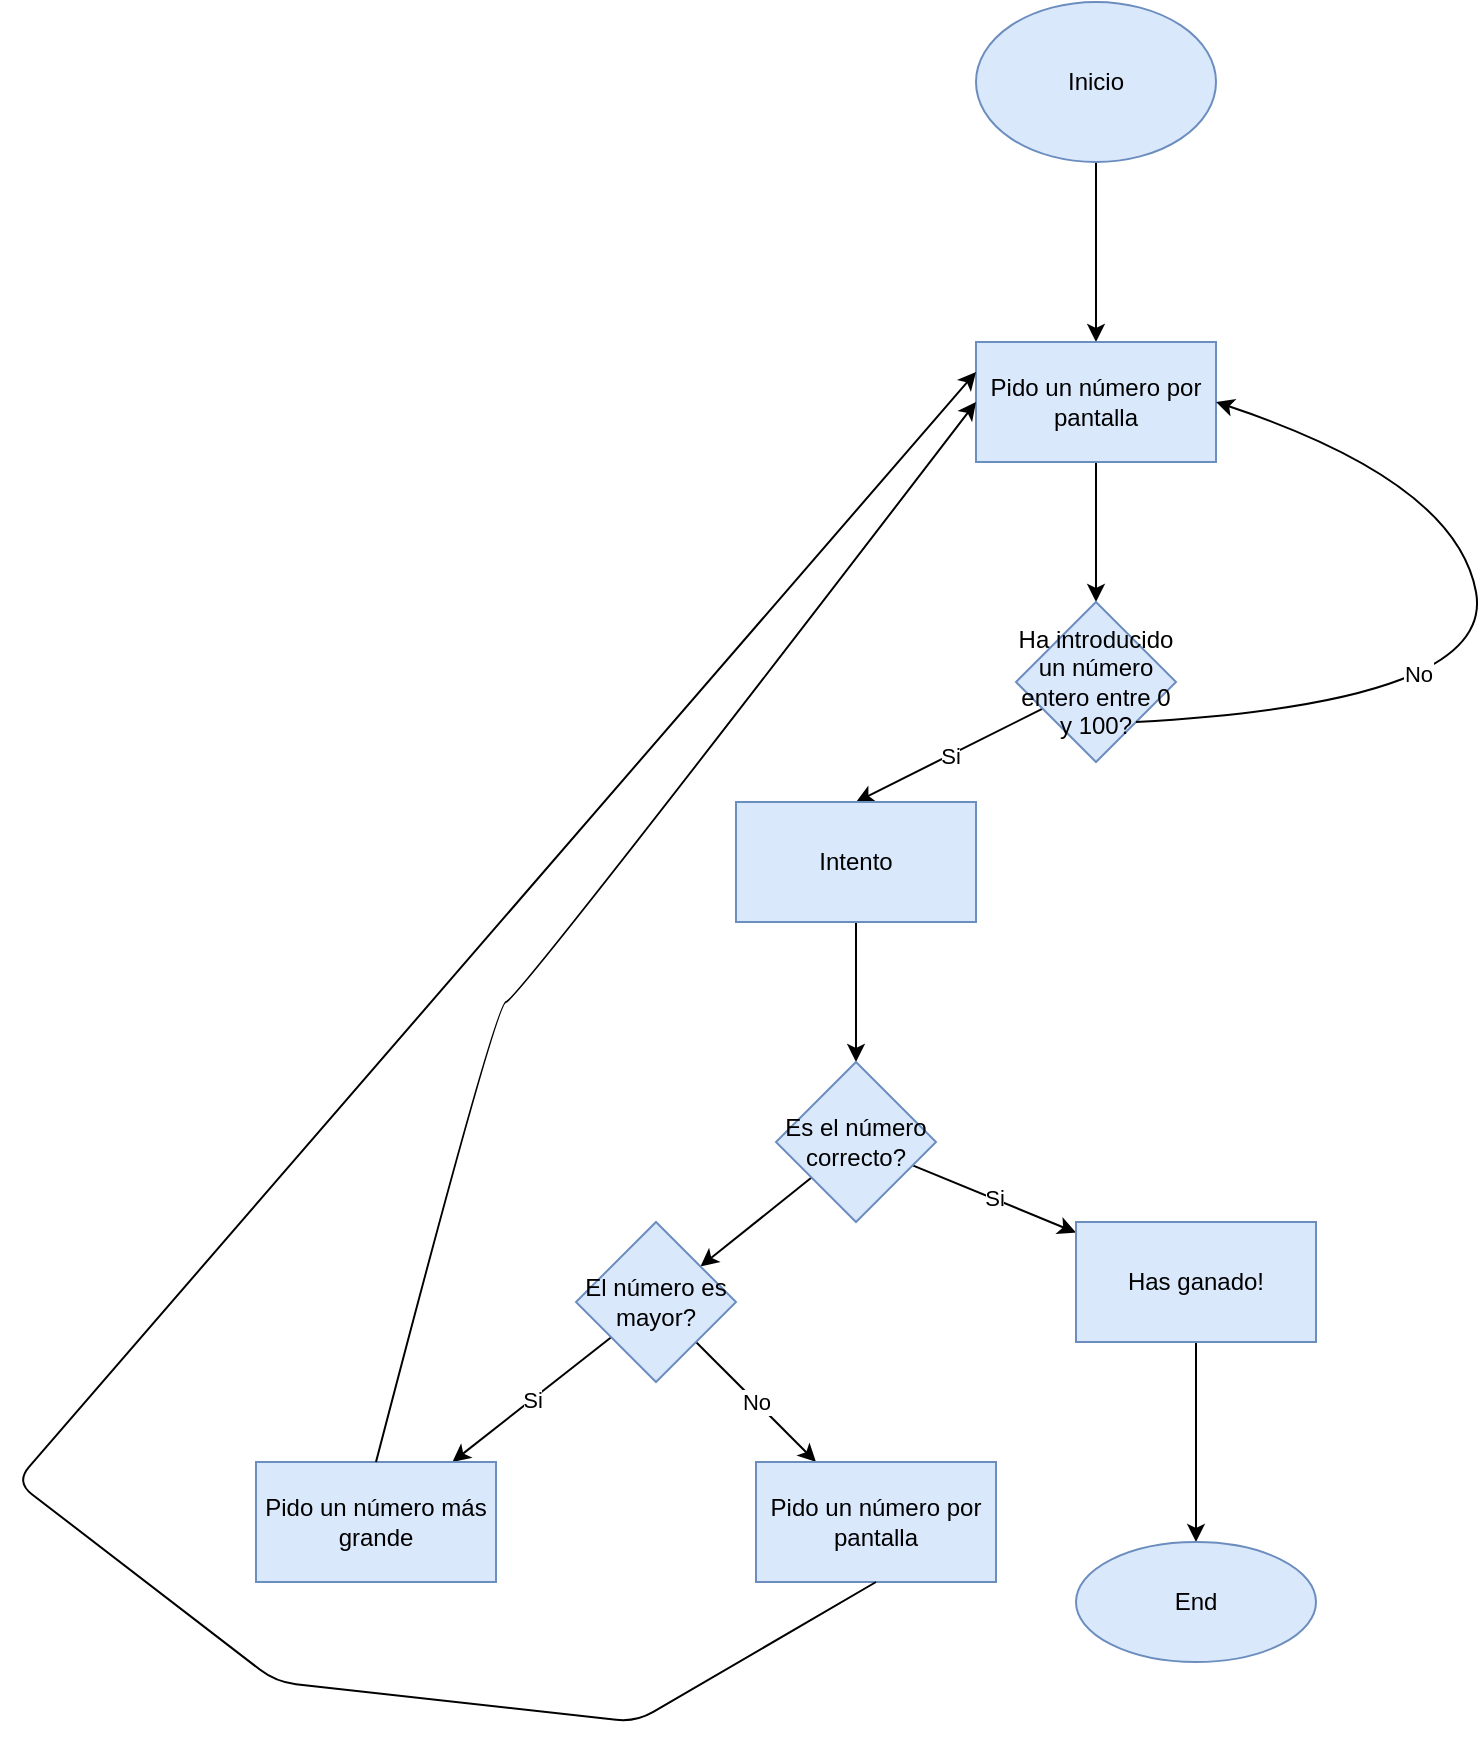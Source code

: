 <mxfile>
    <diagram id="c6VW4PrFFRq7E7xMPB68" name="Página-1">
        <mxGraphModel dx="2082" dy="898" grid="1" gridSize="10" guides="1" tooltips="1" connect="1" arrows="1" fold="1" page="1" pageScale="1" pageWidth="827" pageHeight="1169" math="0" shadow="0">
            <root>
                <mxCell id="0"/>
                <mxCell id="1" parent="0"/>
                <mxCell id="4" value="" style="edgeStyle=none;html=1;" edge="1" parent="1" source="2" target="3">
                    <mxGeometry relative="1" as="geometry"/>
                </mxCell>
                <mxCell id="2" value="Inicio" style="ellipse;whiteSpace=wrap;html=1;fillColor=#dae8fc;strokeColor=#6c8ebf;" vertex="1" parent="1">
                    <mxGeometry x="290" y="220" width="120" height="80" as="geometry"/>
                </mxCell>
                <mxCell id="6" value="" style="edgeStyle=none;html=1;" edge="1" parent="1" source="3" target="5">
                    <mxGeometry relative="1" as="geometry"/>
                </mxCell>
                <mxCell id="3" value="Pido un número por pantalla" style="whiteSpace=wrap;html=1;fillColor=#dae8fc;strokeColor=#6c8ebf;" vertex="1" parent="1">
                    <mxGeometry x="290" y="390" width="120" height="60" as="geometry"/>
                </mxCell>
                <mxCell id="8" value="Si" style="edgeStyle=none;html=1;entryX=0.5;entryY=0;entryDx=0;entryDy=0;" edge="1" parent="1" source="5" target="16">
                    <mxGeometry relative="1" as="geometry">
                        <mxPoint x="240" y="620" as="targetPoint"/>
                    </mxGeometry>
                </mxCell>
                <mxCell id="5" value="Ha introducido un número entero entre 0 y 100?" style="rhombus;whiteSpace=wrap;html=1;fillColor=#dae8fc;strokeColor=#6c8ebf;" vertex="1" parent="1">
                    <mxGeometry x="310" y="520" width="80" height="80" as="geometry"/>
                </mxCell>
                <mxCell id="11" value="" style="curved=1;endArrow=classic;html=1;exitX=1;exitY=1;exitDx=0;exitDy=0;entryX=1;entryY=0.5;entryDx=0;entryDy=0;" edge="1" parent="1" source="5" target="3">
                    <mxGeometry width="50" height="50" relative="1" as="geometry">
                        <mxPoint x="510" y="620" as="sourcePoint"/>
                        <mxPoint x="550" y="520" as="targetPoint"/>
                        <Array as="points">
                            <mxPoint x="550" y="570"/>
                            <mxPoint x="530" y="460"/>
                        </Array>
                    </mxGeometry>
                </mxCell>
                <mxCell id="13" value="No" style="edgeLabel;html=1;align=center;verticalAlign=middle;resizable=0;points=[];" vertex="1" connectable="0" parent="11">
                    <mxGeometry x="-0.322" y="16" relative="1" as="geometry">
                        <mxPoint as="offset"/>
                    </mxGeometry>
                </mxCell>
                <mxCell id="18" value="" style="edgeStyle=none;html=1;" edge="1" parent="1" source="16" target="17">
                    <mxGeometry relative="1" as="geometry"/>
                </mxCell>
                <mxCell id="16" value="Intento" style="rounded=0;whiteSpace=wrap;html=1;fillColor=#dae8fc;strokeColor=#6c8ebf;" vertex="1" parent="1">
                    <mxGeometry x="170" y="620" width="120" height="60" as="geometry"/>
                </mxCell>
                <mxCell id="20" value="Si" style="edgeStyle=none;html=1;" edge="1" parent="1" source="17" target="19">
                    <mxGeometry relative="1" as="geometry"/>
                </mxCell>
                <mxCell id="26" value="" style="edgeStyle=none;html=1;" edge="1" parent="1" source="17" target="25">
                    <mxGeometry relative="1" as="geometry"/>
                </mxCell>
                <mxCell id="17" value="Es el número correcto?" style="rhombus;whiteSpace=wrap;html=1;fillColor=#dae8fc;strokeColor=#6c8ebf;rounded=0;" vertex="1" parent="1">
                    <mxGeometry x="190" y="750" width="80" height="80" as="geometry"/>
                </mxCell>
                <mxCell id="22" value="" style="edgeStyle=none;html=1;" edge="1" parent="1" source="19" target="21">
                    <mxGeometry relative="1" as="geometry"/>
                </mxCell>
                <mxCell id="19" value="Has ganado!" style="whiteSpace=wrap;html=1;fillColor=#dae8fc;strokeColor=#6c8ebf;rounded=0;" vertex="1" parent="1">
                    <mxGeometry x="340" y="830" width="120" height="60" as="geometry"/>
                </mxCell>
                <mxCell id="21" value="End" style="ellipse;whiteSpace=wrap;html=1;fillColor=#dae8fc;strokeColor=#6c8ebf;rounded=0;" vertex="1" parent="1">
                    <mxGeometry x="340" y="990" width="120" height="60" as="geometry"/>
                </mxCell>
                <mxCell id="28" value="Si" style="edgeStyle=none;html=1;" edge="1" parent="1" source="25" target="27">
                    <mxGeometry relative="1" as="geometry"/>
                </mxCell>
                <mxCell id="30" value="No" style="edgeStyle=none;html=1;" edge="1" parent="1" source="25" target="29">
                    <mxGeometry relative="1" as="geometry"/>
                </mxCell>
                <mxCell id="25" value="El número es mayor?" style="rhombus;whiteSpace=wrap;html=1;fillColor=#dae8fc;strokeColor=#6c8ebf;rounded=0;" vertex="1" parent="1">
                    <mxGeometry x="90" y="830" width="80" height="80" as="geometry"/>
                </mxCell>
                <mxCell id="27" value="Pido un número más grande" style="whiteSpace=wrap;html=1;fillColor=#dae8fc;strokeColor=#6c8ebf;rounded=0;" vertex="1" parent="1">
                    <mxGeometry x="-70" y="950" width="120" height="60" as="geometry"/>
                </mxCell>
                <mxCell id="29" value="Pido un número por pantalla" style="whiteSpace=wrap;html=1;fillColor=#dae8fc;strokeColor=#6c8ebf;rounded=0;" vertex="1" parent="1">
                    <mxGeometry x="180" y="950" width="120" height="60" as="geometry"/>
                </mxCell>
                <mxCell id="32" value="" style="curved=1;endArrow=classic;html=1;exitX=0.5;exitY=0;exitDx=0;exitDy=0;entryX=0;entryY=0.5;entryDx=0;entryDy=0;" edge="1" parent="1" source="27" target="3">
                    <mxGeometry width="50" height="50" relative="1" as="geometry">
                        <mxPoint x="-40" y="880" as="sourcePoint"/>
                        <mxPoint x="10" y="830" as="targetPoint"/>
                        <Array as="points">
                            <mxPoint x="50" y="720"/>
                            <mxPoint x="60" y="720"/>
                        </Array>
                    </mxGeometry>
                </mxCell>
                <mxCell id="33" value="" style="endArrow=classic;html=1;exitX=0.5;exitY=1;exitDx=0;exitDy=0;entryX=0;entryY=0.25;entryDx=0;entryDy=0;" edge="1" parent="1" source="29" target="3">
                    <mxGeometry width="50" height="50" relative="1" as="geometry">
                        <mxPoint x="220" y="1110" as="sourcePoint"/>
                        <mxPoint x="100" y="520" as="targetPoint"/>
                        <Array as="points">
                            <mxPoint x="120" y="1080"/>
                            <mxPoint x="-60" y="1060"/>
                            <mxPoint x="-190" y="960"/>
                        </Array>
                    </mxGeometry>
                </mxCell>
            </root>
        </mxGraphModel>
    </diagram>
</mxfile>